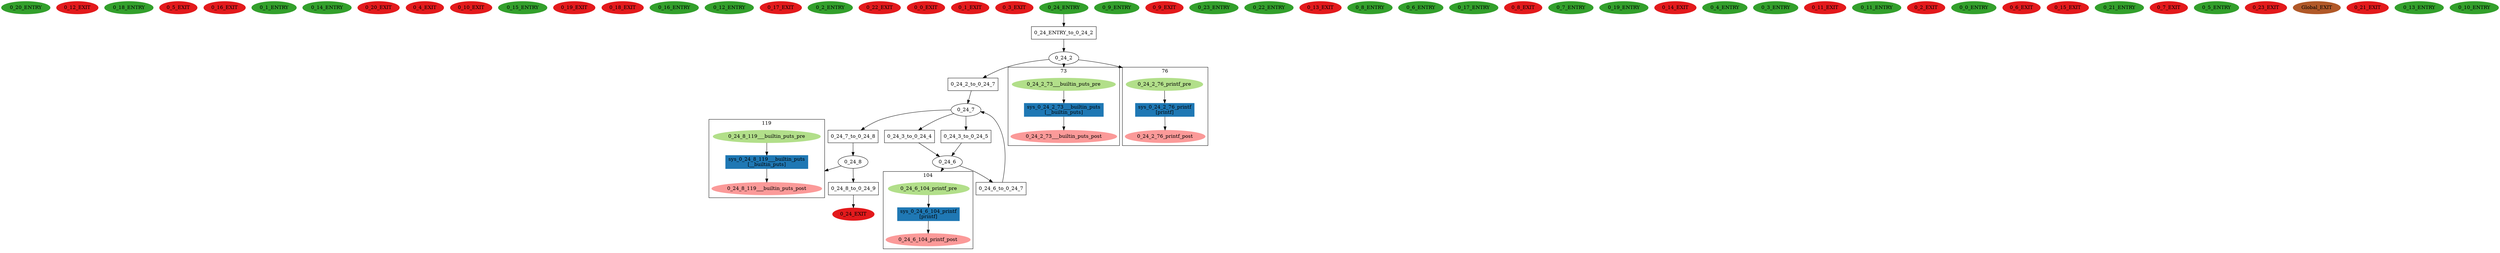 digraph model { 
compound=true; 
node  [style="filled", colorscheme="paired12"];  "0_20_ENTRY" [shape=ellipse, color=4, style=filled];
  "0_12_EXIT" [shape=ellipse, color=6, style=filled];
  "0_18_ENTRY" [shape=ellipse, color=4, style=filled];
  "0_5_EXIT" [shape=ellipse, color=6, style=filled];
  "0_16_EXIT" [shape=ellipse, color=6, style=filled];
  "0_1_ENTRY" [shape=ellipse, color=4, style=filled];
  "0_14_ENTRY" [shape=ellipse, color=4, style=filled];
  "0_20_EXIT" [shape=ellipse, color=6, style=filled];
  "0_4_EXIT" [shape=ellipse, color=6, style=filled];
  "0_10_EXIT" [shape=ellipse, color=6, style=filled];
  "0_15_ENTRY" [shape=ellipse, color=4, style=filled];
  "0_19_EXIT" [shape=ellipse, color=6, style=filled];
  "0_18_EXIT" [shape=ellipse, color=6, style=filled];
  "0_16_ENTRY" [shape=ellipse, color=4, style=filled];
  "0_12_ENTRY" [shape=ellipse, color=4, style=filled];
  "0_17_EXIT" [shape=ellipse, color=6, style=filled];
  "0_2_ENTRY" [shape=ellipse, color=4, style=filled];
  "0_22_EXIT" [shape=ellipse, color=6, style=filled];
  "0_0_EXIT" [shape=ellipse, color=6, style=filled];
  "0_1_EXIT" [shape=ellipse, color=6, style=filled];
  "0_3_EXIT" [shape=ellipse, color=6, style=filled];
  "0_24_8" [shape=ellipse, style=""];
subgraph "cluster_0_24_8_119" { 
label="119"  "0_24_8_119___builtin_puts_post" [shape=ellipse, style=""];
  "0_24_8_119___builtin_puts_pre" [shape=ellipse, style=""];
  "sys_0_24_8_119___builtin_puts" [shape=box, style=""];
  "sys_0_24_8_119___builtin_puts" [color=2, style=filled];
  "sys_0_24_8_119___builtin_puts" [label="sys_0_24_8_119___builtin_puts\n[__builtin_puts]"];
  "0_24_8_119___builtin_puts_pre" -> "sys_0_24_8_119___builtin_puts" [label="", arrowhead="normal"];
  "sys_0_24_8_119___builtin_puts" -> "0_24_8_119___builtin_puts_post" [label="", arrowhead="normal"];
}
  "0_24_8" -> "0_24_8_119___builtin_puts_post" [lhead="cluster_0_24_8_119"];
  "0_24_8_119___builtin_puts_pre" [color=3, style=filled];
  "0_24_8_119___builtin_puts_post" [color=5, style=filled];
  "0_24_EXIT" [shape=ellipse, color=6, style=filled];
  "0_24_7" [shape=ellipse, style=""];
  "0_9_ENTRY" [shape=ellipse, color=4, style=filled];
  "0_24_6" [shape=ellipse, style=""];
subgraph "cluster_0_24_6_104" { 
label="104"  "0_24_6_104_printf_pre" [shape=ellipse, style=""];
  "0_24_6_104_printf_post" [shape=ellipse, style=""];
  "sys_0_24_6_104_printf" [shape=box, style=""];
  "sys_0_24_6_104_printf" [color=2, style=filled];
  "sys_0_24_6_104_printf" [label="sys_0_24_6_104_printf\n[printf]"];
  "0_24_6_104_printf_pre" -> "sys_0_24_6_104_printf" [label="", arrowhead="normal"];
  "sys_0_24_6_104_printf" -> "0_24_6_104_printf_post" [label="", arrowhead="normal"];
}
  "0_24_6" -> "0_24_6_104_printf_pre" [lhead="cluster_0_24_6_104"];
  "0_24_6_104_printf_pre" [color=3, style=filled];
  "0_24_6_104_printf_post" [color=5, style=filled];
  "0_9_EXIT" [shape=ellipse, color=6, style=filled];
  "0_23_ENTRY" [shape=ellipse, color=4, style=filled];
  "0_22_ENTRY" [shape=ellipse, color=4, style=filled];
  "0_24_2" [shape=ellipse, style=""];
subgraph "cluster_0_24_2_73" { 
label="73"  "0_24_2_73___builtin_puts_pre" [shape=ellipse, style=""];
  "0_24_2_73___builtin_puts_post" [shape=ellipse, style=""];
  "sys_0_24_2_73___builtin_puts" [shape=box, style=""];
  "sys_0_24_2_73___builtin_puts" [color=2, style=filled];
  "sys_0_24_2_73___builtin_puts" [label="sys_0_24_2_73___builtin_puts\n[__builtin_puts]"];
  "sys_0_24_2_73___builtin_puts" -> "0_24_2_73___builtin_puts_post" [label="", arrowhead="normal"];
  "0_24_2_73___builtin_puts_pre" -> "sys_0_24_2_73___builtin_puts" [label="", arrowhead="normal"];
}
  "0_24_2" -> "0_24_2_73___builtin_puts_pre" [lhead="cluster_0_24_2_73"];
  "0_24_2_73___builtin_puts_pre" [color=3, style=filled];
  "0_24_2_73___builtin_puts_post" [color=5, style=filled];
subgraph "cluster_0_24_2_76" { 
label="76"  "0_24_2_76_printf_pre" [shape=ellipse, style=""];
  "0_24_2_76_printf_post" [shape=ellipse, style=""];
  "sys_0_24_2_76_printf" [shape=box, style=""];
  "sys_0_24_2_76_printf" [color=2, style=filled];
  "sys_0_24_2_76_printf" [label="sys_0_24_2_76_printf\n[printf]"];
  "0_24_2_76_printf_pre" -> "sys_0_24_2_76_printf" [label="", arrowhead="normal"];
  "sys_0_24_2_76_printf" -> "0_24_2_76_printf_post" [label="", arrowhead="normal"];
}
  "0_24_2" -> "0_24_2_76_printf_pre" [lhead="cluster_0_24_2_76"];
  "0_24_2_76_printf_pre" [color=3, style=filled];
  "0_24_2_76_printf_post" [color=5, style=filled];
  "0_13_EXIT" [shape=ellipse, color=6, style=filled];
  "0_8_ENTRY" [shape=ellipse, color=4, style=filled];
  "0_6_ENTRY" [shape=ellipse, color=4, style=filled];
  "0_17_ENTRY" [shape=ellipse, color=4, style=filled];
  "0_8_EXIT" [shape=ellipse, color=6, style=filled];
  "0_7_ENTRY" [shape=ellipse, color=4, style=filled];
  "0_19_ENTRY" [shape=ellipse, color=4, style=filled];
  "0_14_EXIT" [shape=ellipse, color=6, style=filled];
  "0_4_ENTRY" [shape=ellipse, color=4, style=filled];
  "0_24_ENTRY" [shape=ellipse, color=4, style=filled];
  "0_3_ENTRY" [shape=ellipse, color=4, style=filled];
  "0_11_EXIT" [shape=ellipse, color=6, style=filled];
  "0_11_ENTRY" [shape=ellipse, color=4, style=filled];
  "0_2_EXIT" [shape=ellipse, color=6, style=filled];
  "0_0_ENTRY" [shape=ellipse, color=4, style=filled];
  "0_6_EXIT" [shape=ellipse, color=6, style=filled];
  "0_15_EXIT" [shape=ellipse, color=6, style=filled];
  "0_21_ENTRY" [shape=ellipse, color=4, style=filled];
  "0_7_EXIT" [shape=ellipse, color=6, style=filled];
  "0_5_ENTRY" [shape=ellipse, color=4, style=filled];
  "0_23_EXIT" [shape=ellipse, color=6, style=filled];
  "Global_EXIT" [shape=ellipse, color=12, style=filled];
  "0_21_EXIT" [shape=ellipse, color=6, style=filled];
  "0_13_ENTRY" [shape=ellipse, color=4, style=filled];
  "0_10_ENTRY" [shape=ellipse, color=4, style=filled];
  "0_24_6_to_0_24_7" [shape=box, style=""];
  "0_24_6_to_0_24_7" [label="0_24_6_to_0_24_7\n"];
  "0_24_3_to_0_24_4" [shape=box, style=""];
  "0_24_3_to_0_24_4" [label="0_24_3_to_0_24_4\n"];
  "0_24_ENTRY_to_0_24_2" [shape=box, style=""];
  "0_24_ENTRY_to_0_24_2" [label="0_24_ENTRY_to_0_24_2\n"];
  "0_24_3_to_0_24_5" [shape=box, style=""];
  "0_24_3_to_0_24_5" [label="0_24_3_to_0_24_5\n"];
  "0_24_7_to_0_24_8" [shape=box, style=""];
  "0_24_7_to_0_24_8" [label="0_24_7_to_0_24_8\n"];
  "0_24_2_to_0_24_7" [shape=box, style=""];
  "0_24_2_to_0_24_7" [label="0_24_2_to_0_24_7\n"];
  "0_24_8_to_0_24_9" [shape=box, style=""];
  "0_24_8_to_0_24_9" [label="0_24_8_to_0_24_9\n"];
  "0_24_3_to_0_24_5" -> "0_24_6" [label="", arrowhead="normal"];
  "0_24_ENTRY_to_0_24_2" -> "0_24_2" [label="", arrowhead="normal"];
  "0_24_ENTRY" -> "0_24_ENTRY_to_0_24_2" [label="", arrowhead="normal"];
  "0_24_3_to_0_24_4" -> "0_24_6" [label="", arrowhead="normal"];
  "0_24_7" -> "0_24_7_to_0_24_8" [label="", arrowhead="normal"];
  "0_24_2_to_0_24_7" -> "0_24_7" [label="", arrowhead="normal"];
  "0_24_6" -> "0_24_6_to_0_24_7" [label="", arrowhead="normal"];
  "0_24_7" -> "0_24_3_to_0_24_5" [label="", arrowhead="normal"];
  "0_24_7" -> "0_24_3_to_0_24_4" [label="", arrowhead="normal"];
  "0_24_8" -> "0_24_8_to_0_24_9" [label="", arrowhead="normal"];
  "0_24_7_to_0_24_8" -> "0_24_8" [label="", arrowhead="normal"];
  "0_24_6_to_0_24_7" -> "0_24_7" [label="", arrowhead="normal"];
  "0_24_2" -> "0_24_2_to_0_24_7" [label="", arrowhead="normal"];
  "0_24_8_to_0_24_9" -> "0_24_EXIT" [label="", arrowhead="normal"];
}
